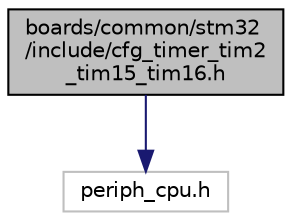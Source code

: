 digraph "boards/common/stm32/include/cfg_timer_tim2_tim15_tim16.h"
{
 // LATEX_PDF_SIZE
  edge [fontname="Helvetica",fontsize="10",labelfontname="Helvetica",labelfontsize="10"];
  node [fontname="Helvetica",fontsize="10",shape=record];
  Node1 [label="boards/common/stm32\l/include/cfg_timer_tim2\l_tim15_tim16.h",height=0.2,width=0.4,color="black", fillcolor="grey75", style="filled", fontcolor="black",tooltip="Common configuration for STM32 Timer peripheral based on TIM2, TIM15, and TIM16."];
  Node1 -> Node2 [color="midnightblue",fontsize="10",style="solid",fontname="Helvetica"];
  Node2 [label="periph_cpu.h",height=0.2,width=0.4,color="grey75", fillcolor="white", style="filled",tooltip=" "];
}
